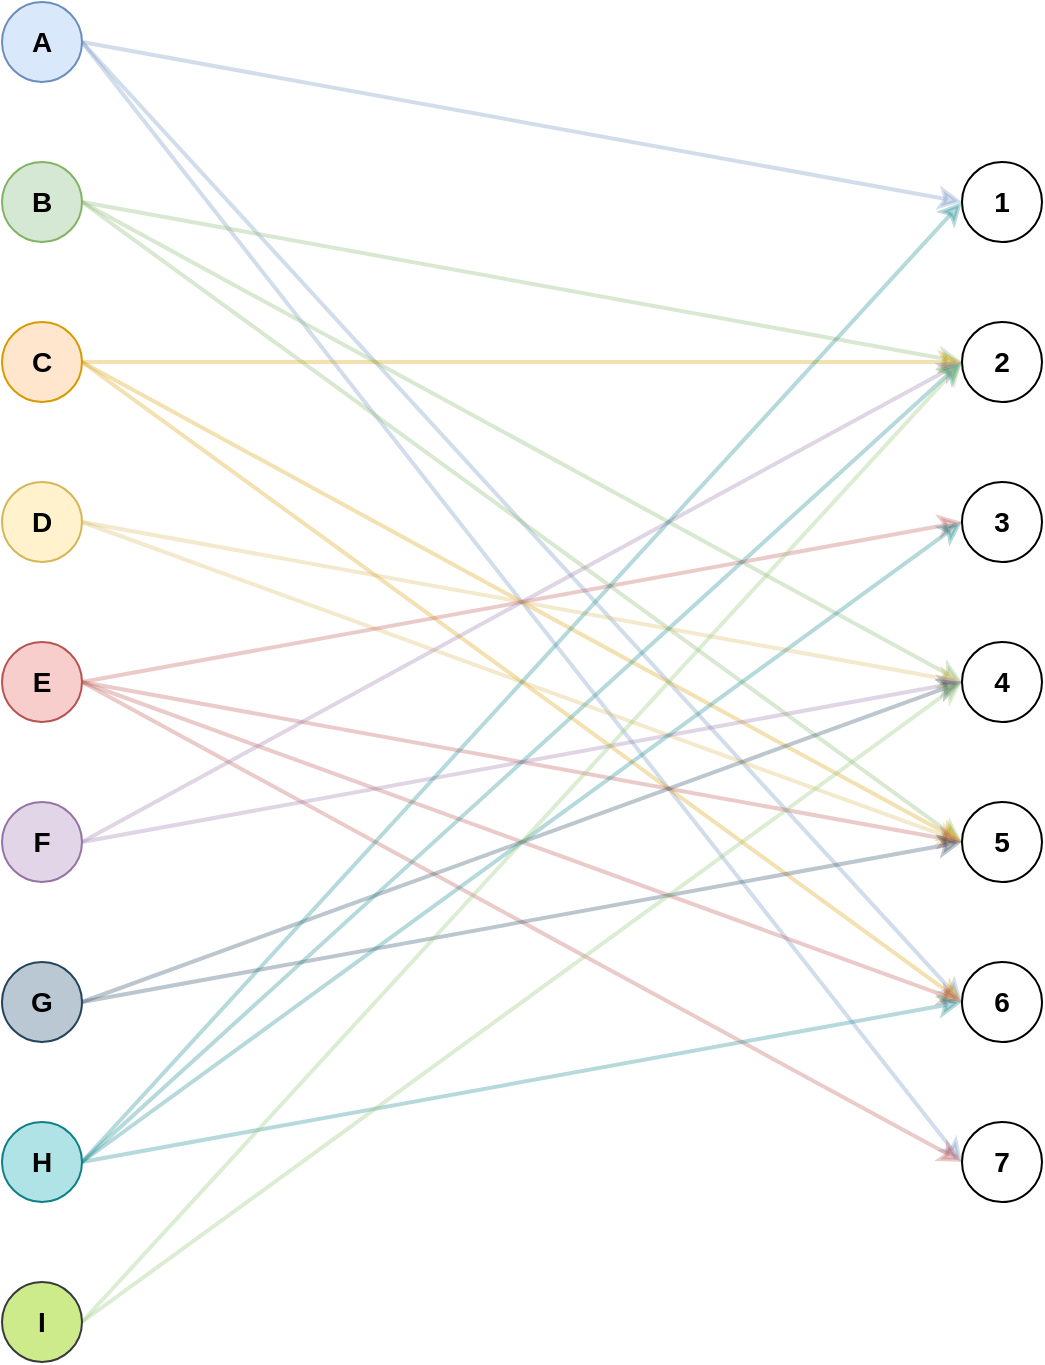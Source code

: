 <mxfile version="12.2.3" type="github" pages="1">
  <diagram id="RaGqoshBm2zzH5z1hGzv" name="Page-1">
    <mxGraphModel dx="772" dy="438" grid="1" gridSize="10" guides="1" tooltips="1" connect="1" arrows="1" fold="1" page="1" pageScale="1" pageWidth="850" pageHeight="1100" math="0" shadow="0">
      <root>
        <mxCell id="0"/>
        <mxCell id="1" parent="0"/>
        <mxCell id="RTPdt28luKZq3hcmtIXt-17" style="rounded=0;orthogonalLoop=1;jettySize=auto;html=1;exitX=1;exitY=0.5;exitDx=0;exitDy=0;entryX=0;entryY=0.5;entryDx=0;entryDy=0;opacity=30;fillColor=#dae8fc;strokeColor=#6c8ebf;strokeWidth=2;" edge="1" parent="1" source="RTPdt28luKZq3hcmtIXt-1" target="RTPdt28luKZq3hcmtIXt-10">
          <mxGeometry relative="1" as="geometry"/>
        </mxCell>
        <mxCell id="RTPdt28luKZq3hcmtIXt-36" style="edgeStyle=none;rounded=0;orthogonalLoop=1;jettySize=auto;html=1;exitX=1;exitY=0.5;exitDx=0;exitDy=0;entryX=0;entryY=0.5;entryDx=0;entryDy=0;opacity=30;fillColor=#dae8fc;strokeColor=#6c8ebf;strokeWidth=2;" edge="1" parent="1" source="RTPdt28luKZq3hcmtIXt-1" target="RTPdt28luKZq3hcmtIXt-15">
          <mxGeometry relative="1" as="geometry"/>
        </mxCell>
        <mxCell id="RTPdt28luKZq3hcmtIXt-40" style="edgeStyle=none;rounded=0;orthogonalLoop=1;jettySize=auto;html=1;exitX=1;exitY=0.5;exitDx=0;exitDy=0;entryX=0;entryY=0.5;entryDx=0;entryDy=0;opacity=30;fillColor=#dae8fc;strokeColor=#6c8ebf;strokeWidth=2;" edge="1" parent="1" source="RTPdt28luKZq3hcmtIXt-1" target="RTPdt28luKZq3hcmtIXt-16">
          <mxGeometry relative="1" as="geometry"/>
        </mxCell>
        <mxCell id="RTPdt28luKZq3hcmtIXt-1" value="&lt;b&gt;&lt;font style=&quot;font-size: 14px&quot;&gt;A&lt;/font&gt;&lt;/b&gt;" style="ellipse;whiteSpace=wrap;html=1;aspect=fixed;fillColor=#dae8fc;strokeColor=#6c8ebf;" vertex="1" parent="1">
          <mxGeometry x="160" y="160" width="40" height="40" as="geometry"/>
        </mxCell>
        <mxCell id="RTPdt28luKZq3hcmtIXt-19" style="edgeStyle=none;rounded=0;orthogonalLoop=1;jettySize=auto;html=1;exitX=1;exitY=0.5;exitDx=0;exitDy=0;entryX=0;entryY=0.5;entryDx=0;entryDy=0;opacity=30;fillColor=#d5e8d4;strokeColor=#82b366;strokeWidth=2;" edge="1" parent="1" source="RTPdt28luKZq3hcmtIXt-2" target="RTPdt28luKZq3hcmtIXt-11">
          <mxGeometry relative="1" as="geometry"/>
        </mxCell>
        <mxCell id="RTPdt28luKZq3hcmtIXt-26" style="edgeStyle=none;rounded=0;orthogonalLoop=1;jettySize=auto;html=1;exitX=1;exitY=0.5;exitDx=0;exitDy=0;entryX=0;entryY=0.5;entryDx=0;entryDy=0;opacity=30;fillColor=#d5e8d4;strokeColor=#82b366;strokeWidth=2;" edge="1" parent="1" source="RTPdt28luKZq3hcmtIXt-2" target="RTPdt28luKZq3hcmtIXt-13">
          <mxGeometry relative="1" as="geometry"/>
        </mxCell>
        <mxCell id="RTPdt28luKZq3hcmtIXt-31" style="edgeStyle=none;rounded=0;orthogonalLoop=1;jettySize=auto;html=1;exitX=1;exitY=0.5;exitDx=0;exitDy=0;entryX=0;entryY=0.5;entryDx=0;entryDy=0;opacity=30;fillColor=#d5e8d4;strokeColor=#82b366;strokeWidth=2;" edge="1" parent="1" source="RTPdt28luKZq3hcmtIXt-2" target="RTPdt28luKZq3hcmtIXt-14">
          <mxGeometry relative="1" as="geometry"/>
        </mxCell>
        <mxCell id="RTPdt28luKZq3hcmtIXt-2" value="&lt;b style=&quot;white-space: normal&quot;&gt;&lt;font style=&quot;font-size: 14px&quot;&gt;B&lt;/font&gt;&lt;/b&gt;" style="ellipse;whiteSpace=wrap;html=1;aspect=fixed;fillColor=#d5e8d4;strokeColor=#82b366;" vertex="1" parent="1">
          <mxGeometry x="160" y="240" width="40" height="40" as="geometry"/>
        </mxCell>
        <mxCell id="RTPdt28luKZq3hcmtIXt-20" style="edgeStyle=none;rounded=0;orthogonalLoop=1;jettySize=auto;html=1;exitX=1;exitY=0.5;exitDx=0;exitDy=0;opacity=30;entryX=0;entryY=0.5;entryDx=0;entryDy=0;fillColor=#ffe6cc;strokeColor=#d79b00;strokeWidth=2;" edge="1" parent="1" source="RTPdt28luKZq3hcmtIXt-3" target="RTPdt28luKZq3hcmtIXt-11">
          <mxGeometry relative="1" as="geometry">
            <mxPoint x="360" y="340" as="targetPoint"/>
          </mxGeometry>
        </mxCell>
        <mxCell id="RTPdt28luKZq3hcmtIXt-32" style="edgeStyle=none;rounded=0;orthogonalLoop=1;jettySize=auto;html=1;exitX=1;exitY=0.5;exitDx=0;exitDy=0;entryX=0;entryY=0.5;entryDx=0;entryDy=0;opacity=30;fillColor=#ffe6cc;strokeColor=#d79b00;strokeWidth=2;" edge="1" parent="1" source="RTPdt28luKZq3hcmtIXt-3" target="RTPdt28luKZq3hcmtIXt-14">
          <mxGeometry relative="1" as="geometry"/>
        </mxCell>
        <mxCell id="RTPdt28luKZq3hcmtIXt-37" style="edgeStyle=none;rounded=0;orthogonalLoop=1;jettySize=auto;html=1;exitX=1;exitY=0.5;exitDx=0;exitDy=0;entryX=0;entryY=0.5;entryDx=0;entryDy=0;opacity=30;fillColor=#ffe6cc;strokeColor=#d79b00;strokeWidth=2;" edge="1" parent="1" source="RTPdt28luKZq3hcmtIXt-3" target="RTPdt28luKZq3hcmtIXt-15">
          <mxGeometry relative="1" as="geometry"/>
        </mxCell>
        <mxCell id="RTPdt28luKZq3hcmtIXt-3" value="&lt;b style=&quot;white-space: normal&quot;&gt;&lt;font style=&quot;font-size: 14px&quot;&gt;C&lt;/font&gt;&lt;/b&gt;" style="ellipse;whiteSpace=wrap;html=1;aspect=fixed;fillColor=#ffe6cc;strokeColor=#d79b00;" vertex="1" parent="1">
          <mxGeometry x="160" y="320" width="40" height="40" as="geometry"/>
        </mxCell>
        <mxCell id="RTPdt28luKZq3hcmtIXt-27" style="edgeStyle=none;rounded=0;orthogonalLoop=1;jettySize=auto;html=1;exitX=1;exitY=0.5;exitDx=0;exitDy=0;opacity=30;entryX=0;entryY=0.5;entryDx=0;entryDy=0;fillColor=#fff2cc;strokeColor=#d6b656;strokeWidth=2;" edge="1" parent="1" source="RTPdt28luKZq3hcmtIXt-4" target="RTPdt28luKZq3hcmtIXt-13">
          <mxGeometry relative="1" as="geometry">
            <mxPoint x="360" y="500" as="targetPoint"/>
          </mxGeometry>
        </mxCell>
        <mxCell id="RTPdt28luKZq3hcmtIXt-33" style="edgeStyle=none;rounded=0;orthogonalLoop=1;jettySize=auto;html=1;exitX=1;exitY=0.5;exitDx=0;exitDy=0;entryX=0;entryY=0.5;entryDx=0;entryDy=0;opacity=30;fillColor=#fff2cc;strokeColor=#d6b656;strokeWidth=2;" edge="1" parent="1" source="RTPdt28luKZq3hcmtIXt-4" target="RTPdt28luKZq3hcmtIXt-14">
          <mxGeometry relative="1" as="geometry"/>
        </mxCell>
        <mxCell id="RTPdt28luKZq3hcmtIXt-4" value="&lt;b style=&quot;white-space: normal&quot;&gt;&lt;font style=&quot;font-size: 14px&quot;&gt;D&lt;/font&gt;&lt;/b&gt;" style="ellipse;whiteSpace=wrap;html=1;aspect=fixed;fillColor=#fff2cc;strokeColor=#d6b656;" vertex="1" parent="1">
          <mxGeometry x="160" y="400" width="40" height="40" as="geometry"/>
        </mxCell>
        <mxCell id="RTPdt28luKZq3hcmtIXt-24" style="edgeStyle=none;rounded=0;orthogonalLoop=1;jettySize=auto;html=1;exitX=1;exitY=0.5;exitDx=0;exitDy=0;entryX=0;entryY=0.5;entryDx=0;entryDy=0;opacity=30;fillColor=#f8cecc;strokeColor=#b85450;strokeWidth=2;" edge="1" parent="1" source="RTPdt28luKZq3hcmtIXt-5" target="RTPdt28luKZq3hcmtIXt-12">
          <mxGeometry relative="1" as="geometry"/>
        </mxCell>
        <mxCell id="RTPdt28luKZq3hcmtIXt-34" style="edgeStyle=none;rounded=0;orthogonalLoop=1;jettySize=auto;html=1;exitX=1;exitY=0.5;exitDx=0;exitDy=0;entryX=0;entryY=0.5;entryDx=0;entryDy=0;opacity=30;fillColor=#f8cecc;strokeColor=#b85450;strokeWidth=2;" edge="1" parent="1" source="RTPdt28luKZq3hcmtIXt-5" target="RTPdt28luKZq3hcmtIXt-14">
          <mxGeometry relative="1" as="geometry"/>
        </mxCell>
        <mxCell id="RTPdt28luKZq3hcmtIXt-38" style="edgeStyle=none;rounded=0;orthogonalLoop=1;jettySize=auto;html=1;exitX=1;exitY=0.5;exitDx=0;exitDy=0;entryX=0;entryY=0.5;entryDx=0;entryDy=0;opacity=30;fillColor=#f8cecc;strokeColor=#b85450;strokeWidth=2;" edge="1" parent="1" source="RTPdt28luKZq3hcmtIXt-5" target="RTPdt28luKZq3hcmtIXt-15">
          <mxGeometry relative="1" as="geometry"/>
        </mxCell>
        <mxCell id="RTPdt28luKZq3hcmtIXt-41" style="edgeStyle=none;rounded=0;orthogonalLoop=1;jettySize=auto;html=1;exitX=1;exitY=0.5;exitDx=0;exitDy=0;entryX=0;entryY=0.5;entryDx=0;entryDy=0;opacity=30;fillColor=#f8cecc;strokeColor=#b85450;strokeWidth=2;" edge="1" parent="1" source="RTPdt28luKZq3hcmtIXt-5" target="RTPdt28luKZq3hcmtIXt-16">
          <mxGeometry relative="1" as="geometry"/>
        </mxCell>
        <mxCell id="RTPdt28luKZq3hcmtIXt-5" value="&lt;b style=&quot;white-space: normal&quot;&gt;&lt;font style=&quot;font-size: 14px&quot;&gt;E&lt;/font&gt;&lt;/b&gt;" style="ellipse;whiteSpace=wrap;html=1;aspect=fixed;fillColor=#f8cecc;strokeColor=#b85450;" vertex="1" parent="1">
          <mxGeometry x="160" y="480" width="40" height="40" as="geometry"/>
        </mxCell>
        <mxCell id="RTPdt28luKZq3hcmtIXt-21" style="edgeStyle=none;rounded=0;orthogonalLoop=1;jettySize=auto;html=1;exitX=1;exitY=0.5;exitDx=0;exitDy=0;entryX=0;entryY=0.5;entryDx=0;entryDy=0;opacity=30;fillColor=#e1d5e7;strokeColor=#9673a6;strokeWidth=2;" edge="1" parent="1" source="RTPdt28luKZq3hcmtIXt-6" target="RTPdt28luKZq3hcmtIXt-11">
          <mxGeometry relative="1" as="geometry"/>
        </mxCell>
        <mxCell id="RTPdt28luKZq3hcmtIXt-28" style="edgeStyle=none;rounded=0;orthogonalLoop=1;jettySize=auto;html=1;exitX=1;exitY=0.5;exitDx=0;exitDy=0;entryX=0;entryY=0.5;entryDx=0;entryDy=0;opacity=30;fillColor=#e1d5e7;strokeColor=#9673a6;strokeWidth=2;" edge="1" parent="1" source="RTPdt28luKZq3hcmtIXt-6" target="RTPdt28luKZq3hcmtIXt-13">
          <mxGeometry relative="1" as="geometry"/>
        </mxCell>
        <mxCell id="RTPdt28luKZq3hcmtIXt-6" value="&lt;span style=&quot;font-size: 14px&quot;&gt;&lt;b&gt;F&lt;/b&gt;&lt;/span&gt;" style="ellipse;whiteSpace=wrap;html=1;aspect=fixed;fillColor=#e1d5e7;strokeColor=#9673a6;" vertex="1" parent="1">
          <mxGeometry x="160" y="560" width="40" height="40" as="geometry"/>
        </mxCell>
        <mxCell id="RTPdt28luKZq3hcmtIXt-29" style="edgeStyle=none;rounded=0;orthogonalLoop=1;jettySize=auto;html=1;exitX=1;exitY=0.5;exitDx=0;exitDy=0;entryX=0;entryY=0.5;entryDx=0;entryDy=0;opacity=30;fillColor=#bac8d3;strokeColor=#23445d;strokeWidth=2;" edge="1" parent="1" source="RTPdt28luKZq3hcmtIXt-7" target="RTPdt28luKZq3hcmtIXt-13">
          <mxGeometry relative="1" as="geometry"/>
        </mxCell>
        <mxCell id="RTPdt28luKZq3hcmtIXt-35" style="edgeStyle=none;rounded=0;orthogonalLoop=1;jettySize=auto;html=1;exitX=1;exitY=0.5;exitDx=0;exitDy=0;entryX=0;entryY=0.5;entryDx=0;entryDy=0;opacity=30;fillColor=#bac8d3;strokeColor=#23445d;strokeWidth=2;" edge="1" parent="1" source="RTPdt28luKZq3hcmtIXt-7" target="RTPdt28luKZq3hcmtIXt-14">
          <mxGeometry relative="1" as="geometry"/>
        </mxCell>
        <mxCell id="RTPdt28luKZq3hcmtIXt-7" value="&lt;span style=&quot;font-size: 14px&quot;&gt;&lt;b&gt;G&lt;/b&gt;&lt;/span&gt;" style="ellipse;whiteSpace=wrap;html=1;aspect=fixed;fillColor=#bac8d3;strokeColor=#23445d;" vertex="1" parent="1">
          <mxGeometry x="160" y="640" width="40" height="40" as="geometry"/>
        </mxCell>
        <mxCell id="RTPdt28luKZq3hcmtIXt-18" style="edgeStyle=none;rounded=0;orthogonalLoop=1;jettySize=auto;html=1;exitX=1;exitY=0.5;exitDx=0;exitDy=0;entryX=0;entryY=0.5;entryDx=0;entryDy=0;opacity=30;fillColor=#cce5ff;strokeColor=#0E8088;strokeWidth=2;" edge="1" parent="1" source="RTPdt28luKZq3hcmtIXt-8" target="RTPdt28luKZq3hcmtIXt-10">
          <mxGeometry relative="1" as="geometry"/>
        </mxCell>
        <mxCell id="RTPdt28luKZq3hcmtIXt-22" style="edgeStyle=none;rounded=0;orthogonalLoop=1;jettySize=auto;html=1;exitX=1;exitY=0.5;exitDx=0;exitDy=0;entryX=0;entryY=0.5;entryDx=0;entryDy=0;opacity=30;fillColor=#cce5ff;strokeColor=#0E8088;strokeWidth=2;" edge="1" parent="1" source="RTPdt28luKZq3hcmtIXt-8" target="RTPdt28luKZq3hcmtIXt-11">
          <mxGeometry relative="1" as="geometry"/>
        </mxCell>
        <mxCell id="RTPdt28luKZq3hcmtIXt-25" style="edgeStyle=none;rounded=0;orthogonalLoop=1;jettySize=auto;html=1;exitX=1;exitY=0.5;exitDx=0;exitDy=0;entryX=0;entryY=0.5;entryDx=0;entryDy=0;opacity=30;fillColor=#cce5ff;strokeColor=#0E8088;strokeWidth=2;" edge="1" parent="1" source="RTPdt28luKZq3hcmtIXt-8" target="RTPdt28luKZq3hcmtIXt-12">
          <mxGeometry relative="1" as="geometry"/>
        </mxCell>
        <mxCell id="RTPdt28luKZq3hcmtIXt-39" style="edgeStyle=none;rounded=0;orthogonalLoop=1;jettySize=auto;html=1;exitX=1;exitY=0.5;exitDx=0;exitDy=0;entryX=0;entryY=0.5;entryDx=0;entryDy=0;opacity=30;fillColor=#cce5ff;strokeColor=#0E8088;strokeWidth=2;" edge="1" parent="1" source="RTPdt28luKZq3hcmtIXt-8" target="RTPdt28luKZq3hcmtIXt-15">
          <mxGeometry relative="1" as="geometry"/>
        </mxCell>
        <mxCell id="RTPdt28luKZq3hcmtIXt-8" value="&lt;span style=&quot;font-size: 14px&quot;&gt;&lt;b&gt;H&lt;/b&gt;&lt;/span&gt;&lt;span style=&quot;color: rgba(0 , 0 , 0 , 0) ; font-family: monospace ; font-size: 0px ; white-space: nowrap&quot;&gt;%3CmxGraphModel%3E%3Croot%3E%3CmxCell%20id%3D%220%22%2F%3E%3CmxCell%20id%3D%221%22%20parent%3D%220%22%2F%3E%3CmxCell%20id%3D%222%22%20value%3D%22%26lt%3Bspan%20style%3D%26quot%3Bfont-size%3A%2014px%26quot%3B%26gt%3B%26lt%3Bb%26gt%3BF%26lt%3B%2Fb%26gt%3B%26lt%3B%2Fspan%26gt%3B%22%20style%3D%22ellipse%3BwhiteSpace%3Dwrap%3Bhtml%3D1%3Baspect%3Dfixed%3BfillColor%3D%23e1d5e7%3BstrokeColor%3D%239673a6%3B%22%20vertex%3D%221%22%20parent%3D%221%22%3E%3CmxGeometry%20x%3D%22160%22%20y%3D%22640%22%20width%3D%2240%22%20height%3D%2240%22%20as%3D%22geometry%22%2F%3E%3C%2FmxCell%3E%3C%2Froot%3E%3C%2FmxGraphModel%3E&lt;/span&gt;" style="ellipse;whiteSpace=wrap;html=1;aspect=fixed;fillColor=#b0e3e6;strokeColor=#0e8088;" vertex="1" parent="1">
          <mxGeometry x="160" y="720" width="40" height="40" as="geometry"/>
        </mxCell>
        <mxCell id="RTPdt28luKZq3hcmtIXt-23" style="edgeStyle=none;rounded=0;orthogonalLoop=1;jettySize=auto;html=1;exitX=1;exitY=0.5;exitDx=0;exitDy=0;entryX=0;entryY=0.5;entryDx=0;entryDy=0;opacity=30;fillColor=#d5e8d4;strokeColor=#8DC26E;strokeWidth=2;" edge="1" parent="1" source="RTPdt28luKZq3hcmtIXt-9" target="RTPdt28luKZq3hcmtIXt-11">
          <mxGeometry relative="1" as="geometry"/>
        </mxCell>
        <mxCell id="RTPdt28luKZq3hcmtIXt-30" style="edgeStyle=none;rounded=0;orthogonalLoop=1;jettySize=auto;html=1;exitX=1;exitY=0.5;exitDx=0;exitDy=0;entryX=0;entryY=0.5;entryDx=0;entryDy=0;opacity=30;fillColor=#d5e8d4;strokeColor=#8DC26E;strokeWidth=2;" edge="1" parent="1" source="RTPdt28luKZq3hcmtIXt-9" target="RTPdt28luKZq3hcmtIXt-13">
          <mxGeometry relative="1" as="geometry"/>
        </mxCell>
        <mxCell id="RTPdt28luKZq3hcmtIXt-9" value="&lt;span style=&quot;font-size: 14px&quot;&gt;&lt;b&gt;I&lt;/b&gt;&lt;/span&gt;" style="ellipse;whiteSpace=wrap;html=1;aspect=fixed;fillColor=#cdeb8b;strokeColor=#36393d;" vertex="1" parent="1">
          <mxGeometry x="160" y="800" width="40" height="40" as="geometry"/>
        </mxCell>
        <mxCell id="RTPdt28luKZq3hcmtIXt-10" value="&lt;b&gt;&lt;font style=&quot;font-size: 14px&quot;&gt;1&lt;/font&gt;&lt;/b&gt;" style="ellipse;whiteSpace=wrap;html=1;aspect=fixed;" vertex="1" parent="1">
          <mxGeometry x="640" y="240" width="40" height="40" as="geometry"/>
        </mxCell>
        <mxCell id="RTPdt28luKZq3hcmtIXt-11" value="&lt;b style=&quot;white-space: normal&quot;&gt;&lt;font style=&quot;font-size: 14px&quot;&gt;2&lt;/font&gt;&lt;/b&gt;" style="ellipse;whiteSpace=wrap;html=1;aspect=fixed;" vertex="1" parent="1">
          <mxGeometry x="640" y="320" width="40" height="40" as="geometry"/>
        </mxCell>
        <mxCell id="RTPdt28luKZq3hcmtIXt-12" value="&lt;b style=&quot;white-space: normal&quot;&gt;&lt;font style=&quot;font-size: 14px&quot;&gt;3&lt;/font&gt;&lt;/b&gt;" style="ellipse;whiteSpace=wrap;html=1;aspect=fixed;" vertex="1" parent="1">
          <mxGeometry x="640" y="400" width="40" height="40" as="geometry"/>
        </mxCell>
        <mxCell id="RTPdt28luKZq3hcmtIXt-13" value="&lt;b style=&quot;white-space: normal&quot;&gt;&lt;font style=&quot;font-size: 14px&quot;&gt;4&lt;/font&gt;&lt;/b&gt;" style="ellipse;whiteSpace=wrap;html=1;aspect=fixed;" vertex="1" parent="1">
          <mxGeometry x="640" y="480" width="40" height="40" as="geometry"/>
        </mxCell>
        <mxCell id="RTPdt28luKZq3hcmtIXt-14" value="&lt;b style=&quot;white-space: normal&quot;&gt;&lt;font style=&quot;font-size: 14px&quot;&gt;5&lt;/font&gt;&lt;/b&gt;" style="ellipse;whiteSpace=wrap;html=1;aspect=fixed;" vertex="1" parent="1">
          <mxGeometry x="640" y="560" width="40" height="40" as="geometry"/>
        </mxCell>
        <mxCell id="RTPdt28luKZq3hcmtIXt-15" value="&lt;span style=&quot;font-size: 14px&quot;&gt;&lt;b&gt;6&lt;/b&gt;&lt;/span&gt;" style="ellipse;whiteSpace=wrap;html=1;aspect=fixed;" vertex="1" parent="1">
          <mxGeometry x="640" y="640" width="40" height="40" as="geometry"/>
        </mxCell>
        <mxCell id="RTPdt28luKZq3hcmtIXt-16" value="&lt;span style=&quot;font-size: 14px&quot;&gt;&lt;b&gt;7&lt;/b&gt;&lt;/span&gt;" style="ellipse;whiteSpace=wrap;html=1;aspect=fixed;" vertex="1" parent="1">
          <mxGeometry x="640" y="720" width="40" height="40" as="geometry"/>
        </mxCell>
      </root>
    </mxGraphModel>
  </diagram>
</mxfile>
